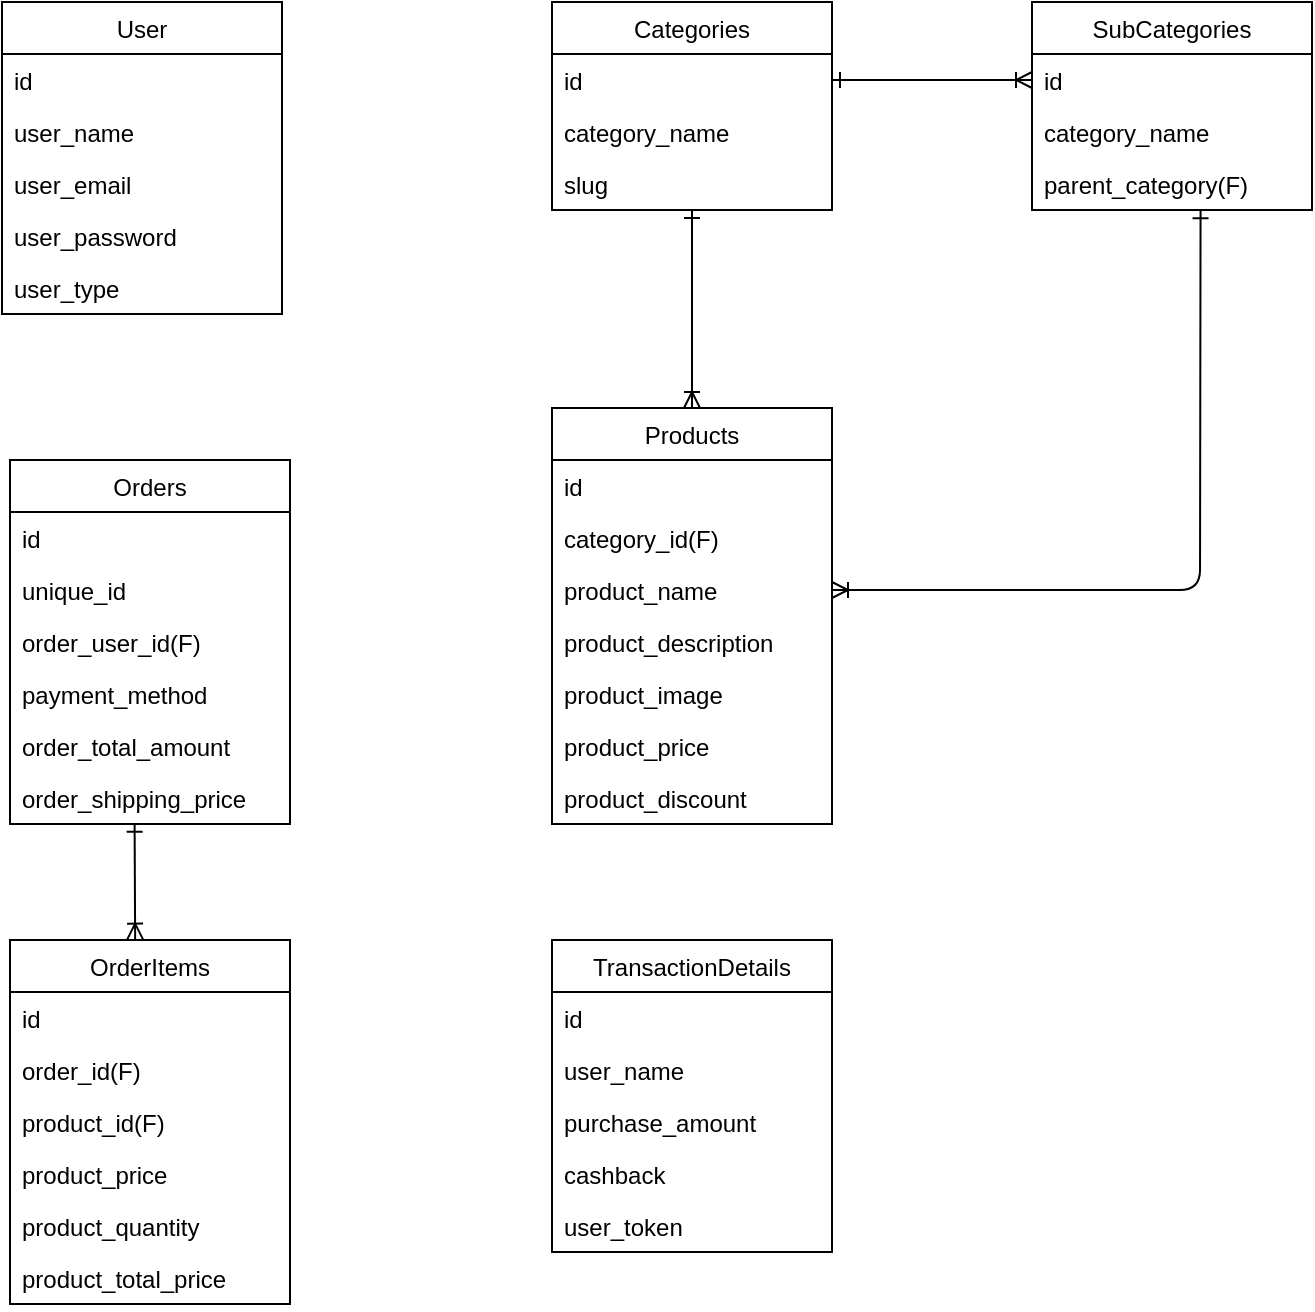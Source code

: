 <mxfile version="14.7.6" type="device"><diagram id="59VDMLB6-6pHL-xWnPIW" name="Page-1"><mxGraphModel dx="1038" dy="547" grid="0" gridSize="10" guides="1" tooltips="1" connect="1" arrows="1" fold="1" page="1" pageScale="1" pageWidth="850" pageHeight="1100" math="0" shadow="0"><root><mxCell id="0"/><mxCell id="1" parent="0"/><mxCell id="Btp8nUAuq4xUuGSdu8mD-4" value="User" style="swimlane;fontStyle=0;childLayout=stackLayout;horizontal=1;startSize=26;fillColor=none;horizontalStack=0;resizeParent=1;resizeParentMax=0;resizeLast=0;collapsible=1;marginBottom=0;" parent="1" vertex="1"><mxGeometry x="80" y="208" width="140" height="156" as="geometry"/></mxCell><mxCell id="Btp8nUAuq4xUuGSdu8mD-6" value="id&#10;" style="text;strokeColor=none;fillColor=none;align=left;verticalAlign=top;spacingLeft=4;spacingRight=4;overflow=hidden;rotatable=0;points=[[0,0.5],[1,0.5]];portConstraint=eastwest;" parent="Btp8nUAuq4xUuGSdu8mD-4" vertex="1"><mxGeometry y="26" width="140" height="26" as="geometry"/></mxCell><mxCell id="Btp8nUAuq4xUuGSdu8mD-8" value="user_name" style="text;strokeColor=none;fillColor=none;align=left;verticalAlign=top;spacingLeft=4;spacingRight=4;overflow=hidden;rotatable=0;points=[[0,0.5],[1,0.5]];portConstraint=eastwest;" parent="Btp8nUAuq4xUuGSdu8mD-4" vertex="1"><mxGeometry y="52" width="140" height="26" as="geometry"/></mxCell><mxCell id="Btp8nUAuq4xUuGSdu8mD-9" value="user_email" style="text;strokeColor=none;fillColor=none;align=left;verticalAlign=top;spacingLeft=4;spacingRight=4;overflow=hidden;rotatable=0;points=[[0,0.5],[1,0.5]];portConstraint=eastwest;" parent="Btp8nUAuq4xUuGSdu8mD-4" vertex="1"><mxGeometry y="78" width="140" height="26" as="geometry"/></mxCell><mxCell id="Btp8nUAuq4xUuGSdu8mD-10" value="user_password" style="text;strokeColor=none;fillColor=none;align=left;verticalAlign=top;spacingLeft=4;spacingRight=4;overflow=hidden;rotatable=0;points=[[0,0.5],[1,0.5]];portConstraint=eastwest;" parent="Btp8nUAuq4xUuGSdu8mD-4" vertex="1"><mxGeometry y="104" width="140" height="26" as="geometry"/></mxCell><mxCell id="Btp8nUAuq4xUuGSdu8mD-11" value="user_type" style="text;strokeColor=none;fillColor=none;align=left;verticalAlign=top;spacingLeft=4;spacingRight=4;overflow=hidden;rotatable=0;points=[[0,0.5],[1,0.5]];portConstraint=eastwest;" parent="Btp8nUAuq4xUuGSdu8mD-4" vertex="1"><mxGeometry y="130" width="140" height="26" as="geometry"/></mxCell><mxCell id="Btp8nUAuq4xUuGSdu8mD-12" value="Categories" style="swimlane;fontStyle=0;childLayout=stackLayout;horizontal=1;startSize=26;fillColor=none;horizontalStack=0;resizeParent=1;resizeParentMax=0;resizeLast=0;collapsible=1;marginBottom=0;" parent="1" vertex="1"><mxGeometry x="355" y="208" width="140" height="104" as="geometry"/></mxCell><mxCell id="Btp8nUAuq4xUuGSdu8mD-13" value="id&#10;" style="text;strokeColor=none;fillColor=none;align=left;verticalAlign=top;spacingLeft=4;spacingRight=4;overflow=hidden;rotatable=0;points=[[0,0.5],[1,0.5]];portConstraint=eastwest;" parent="Btp8nUAuq4xUuGSdu8mD-12" vertex="1"><mxGeometry y="26" width="140" height="26" as="geometry"/></mxCell><mxCell id="Btp8nUAuq4xUuGSdu8mD-14" value="category_name" style="text;strokeColor=none;fillColor=none;align=left;verticalAlign=top;spacingLeft=4;spacingRight=4;overflow=hidden;rotatable=0;points=[[0,0.5],[1,0.5]];portConstraint=eastwest;" parent="Btp8nUAuq4xUuGSdu8mD-12" vertex="1"><mxGeometry y="52" width="140" height="26" as="geometry"/></mxCell><mxCell id="Btp8nUAuq4xUuGSdu8mD-15" value="slug" style="text;strokeColor=none;fillColor=none;align=left;verticalAlign=top;spacingLeft=4;spacingRight=4;overflow=hidden;rotatable=0;points=[[0,0.5],[1,0.5]];portConstraint=eastwest;" parent="Btp8nUAuq4xUuGSdu8mD-12" vertex="1"><mxGeometry y="78" width="140" height="26" as="geometry"/></mxCell><mxCell id="Btp8nUAuq4xUuGSdu8mD-18" value="Orders" style="swimlane;fontStyle=0;childLayout=stackLayout;horizontal=1;startSize=26;fillColor=none;horizontalStack=0;resizeParent=1;resizeParentMax=0;resizeLast=0;collapsible=1;marginBottom=0;" parent="1" vertex="1"><mxGeometry x="84" y="437" width="140" height="182" as="geometry"/></mxCell><mxCell id="Btp8nUAuq4xUuGSdu8mD-19" value="id&#10;" style="text;strokeColor=none;fillColor=none;align=left;verticalAlign=top;spacingLeft=4;spacingRight=4;overflow=hidden;rotatable=0;points=[[0,0.5],[1,0.5]];portConstraint=eastwest;" parent="Btp8nUAuq4xUuGSdu8mD-18" vertex="1"><mxGeometry y="26" width="140" height="26" as="geometry"/></mxCell><mxCell id="Btp8nUAuq4xUuGSdu8mD-31" value="unique_id" style="text;strokeColor=none;fillColor=none;align=left;verticalAlign=top;spacingLeft=4;spacingRight=4;overflow=hidden;rotatable=0;points=[[0,0.5],[1,0.5]];portConstraint=eastwest;" parent="Btp8nUAuq4xUuGSdu8mD-18" vertex="1"><mxGeometry y="52" width="140" height="26" as="geometry"/></mxCell><mxCell id="Btp8nUAuq4xUuGSdu8mD-20" value="order_user_id(F)" style="text;strokeColor=none;fillColor=none;align=left;verticalAlign=top;spacingLeft=4;spacingRight=4;overflow=hidden;rotatable=0;points=[[0,0.5],[1,0.5]];portConstraint=eastwest;" parent="Btp8nUAuq4xUuGSdu8mD-18" vertex="1"><mxGeometry y="78" width="140" height="26" as="geometry"/></mxCell><mxCell id="Btp8nUAuq4xUuGSdu8mD-30" value="payment_method" style="text;strokeColor=none;fillColor=none;align=left;verticalAlign=top;spacingLeft=4;spacingRight=4;overflow=hidden;rotatable=0;points=[[0,0.5],[1,0.5]];portConstraint=eastwest;" parent="Btp8nUAuq4xUuGSdu8mD-18" vertex="1"><mxGeometry y="104" width="140" height="26" as="geometry"/></mxCell><mxCell id="Btp8nUAuq4xUuGSdu8mD-21" value="order_total_amount" style="text;strokeColor=none;fillColor=none;align=left;verticalAlign=top;spacingLeft=4;spacingRight=4;overflow=hidden;rotatable=0;points=[[0,0.5],[1,0.5]];portConstraint=eastwest;" parent="Btp8nUAuq4xUuGSdu8mD-18" vertex="1"><mxGeometry y="130" width="140" height="26" as="geometry"/></mxCell><mxCell id="Btp8nUAuq4xUuGSdu8mD-22" value="order_shipping_price" style="text;strokeColor=none;fillColor=none;align=left;verticalAlign=top;spacingLeft=4;spacingRight=4;overflow=hidden;rotatable=0;points=[[0,0.5],[1,0.5]];portConstraint=eastwest;" parent="Btp8nUAuq4xUuGSdu8mD-18" vertex="1"><mxGeometry y="156" width="140" height="26" as="geometry"/></mxCell><mxCell id="Btp8nUAuq4xUuGSdu8mD-24" value="OrderItems" style="swimlane;fontStyle=0;childLayout=stackLayout;horizontal=1;startSize=26;fillColor=none;horizontalStack=0;resizeParent=1;resizeParentMax=0;resizeLast=0;collapsible=1;marginBottom=0;" parent="1" vertex="1"><mxGeometry x="84" y="677" width="140" height="182" as="geometry"/></mxCell><mxCell id="Btp8nUAuq4xUuGSdu8mD-25" value="id&#10;" style="text;strokeColor=none;fillColor=none;align=left;verticalAlign=top;spacingLeft=4;spacingRight=4;overflow=hidden;rotatable=0;points=[[0,0.5],[1,0.5]];portConstraint=eastwest;" parent="Btp8nUAuq4xUuGSdu8mD-24" vertex="1"><mxGeometry y="26" width="140" height="26" as="geometry"/></mxCell><mxCell id="Btp8nUAuq4xUuGSdu8mD-26" value="order_id(F)" style="text;strokeColor=none;fillColor=none;align=left;verticalAlign=top;spacingLeft=4;spacingRight=4;overflow=hidden;rotatable=0;points=[[0,0.5],[1,0.5]];portConstraint=eastwest;" parent="Btp8nUAuq4xUuGSdu8mD-24" vertex="1"><mxGeometry y="52" width="140" height="26" as="geometry"/></mxCell><mxCell id="Btp8nUAuq4xUuGSdu8mD-27" value="product_id(F)" style="text;strokeColor=none;fillColor=none;align=left;verticalAlign=top;spacingLeft=4;spacingRight=4;overflow=hidden;rotatable=0;points=[[0,0.5],[1,0.5]];portConstraint=eastwest;" parent="Btp8nUAuq4xUuGSdu8mD-24" vertex="1"><mxGeometry y="78" width="140" height="26" as="geometry"/></mxCell><mxCell id="Btp8nUAuq4xUuGSdu8mD-28" value="product_price" style="text;strokeColor=none;fillColor=none;align=left;verticalAlign=top;spacingLeft=4;spacingRight=4;overflow=hidden;rotatable=0;points=[[0,0.5],[1,0.5]];portConstraint=eastwest;" parent="Btp8nUAuq4xUuGSdu8mD-24" vertex="1"><mxGeometry y="104" width="140" height="26" as="geometry"/></mxCell><mxCell id="Btp8nUAuq4xUuGSdu8mD-29" value="product_quantity" style="text;strokeColor=none;fillColor=none;align=left;verticalAlign=top;spacingLeft=4;spacingRight=4;overflow=hidden;rotatable=0;points=[[0,0.5],[1,0.5]];portConstraint=eastwest;" parent="Btp8nUAuq4xUuGSdu8mD-24" vertex="1"><mxGeometry y="130" width="140" height="26" as="geometry"/></mxCell><mxCell id="Btp8nUAuq4xUuGSdu8mD-40" value="product_total_price" style="text;strokeColor=none;fillColor=none;align=left;verticalAlign=top;spacingLeft=4;spacingRight=4;overflow=hidden;rotatable=0;points=[[0,0.5],[1,0.5]];portConstraint=eastwest;" parent="Btp8nUAuq4xUuGSdu8mD-24" vertex="1"><mxGeometry y="156" width="140" height="26" as="geometry"/></mxCell><mxCell id="Btp8nUAuq4xUuGSdu8mD-32" value="Products" style="swimlane;fontStyle=0;childLayout=stackLayout;horizontal=1;startSize=26;fillColor=none;horizontalStack=0;resizeParent=1;resizeParentMax=0;resizeLast=0;collapsible=1;marginBottom=0;" parent="1" vertex="1"><mxGeometry x="355" y="411" width="140" height="208" as="geometry"/></mxCell><mxCell id="Btp8nUAuq4xUuGSdu8mD-33" value="id" style="text;strokeColor=none;fillColor=none;align=left;verticalAlign=top;spacingLeft=4;spacingRight=4;overflow=hidden;rotatable=0;points=[[0,0.5],[1,0.5]];portConstraint=eastwest;" parent="Btp8nUAuq4xUuGSdu8mD-32" vertex="1"><mxGeometry y="26" width="140" height="26" as="geometry"/></mxCell><mxCell id="Btp8nUAuq4xUuGSdu8mD-37" value="category_id(F)" style="text;strokeColor=none;fillColor=none;align=left;verticalAlign=top;spacingLeft=4;spacingRight=4;overflow=hidden;rotatable=0;points=[[0,0.5],[1,0.5]];portConstraint=eastwest;" parent="Btp8nUAuq4xUuGSdu8mD-32" vertex="1"><mxGeometry y="52" width="140" height="26" as="geometry"/></mxCell><mxCell id="Btp8nUAuq4xUuGSdu8mD-34" value="product_name" style="text;strokeColor=none;fillColor=none;align=left;verticalAlign=top;spacingLeft=4;spacingRight=4;overflow=hidden;rotatable=0;points=[[0,0.5],[1,0.5]];portConstraint=eastwest;" parent="Btp8nUAuq4xUuGSdu8mD-32" vertex="1"><mxGeometry y="78" width="140" height="26" as="geometry"/></mxCell><mxCell id="Btp8nUAuq4xUuGSdu8mD-35" value="product_description" style="text;strokeColor=none;fillColor=none;align=left;verticalAlign=top;spacingLeft=4;spacingRight=4;overflow=hidden;rotatable=0;points=[[0,0.5],[1,0.5]];portConstraint=eastwest;" parent="Btp8nUAuq4xUuGSdu8mD-32" vertex="1"><mxGeometry y="104" width="140" height="26" as="geometry"/></mxCell><mxCell id="Btp8nUAuq4xUuGSdu8mD-36" value="product_image" style="text;strokeColor=none;fillColor=none;align=left;verticalAlign=top;spacingLeft=4;spacingRight=4;overflow=hidden;rotatable=0;points=[[0,0.5],[1,0.5]];portConstraint=eastwest;" parent="Btp8nUAuq4xUuGSdu8mD-32" vertex="1"><mxGeometry y="130" width="140" height="26" as="geometry"/></mxCell><mxCell id="Btp8nUAuq4xUuGSdu8mD-39" value="product_price" style="text;strokeColor=none;fillColor=none;align=left;verticalAlign=top;spacingLeft=4;spacingRight=4;overflow=hidden;rotatable=0;points=[[0,0.5],[1,0.5]];portConstraint=eastwest;" parent="Btp8nUAuq4xUuGSdu8mD-32" vertex="1"><mxGeometry y="156" width="140" height="26" as="geometry"/></mxCell><mxCell id="Btp8nUAuq4xUuGSdu8mD-38" value="product_discount" style="text;strokeColor=none;fillColor=none;align=left;verticalAlign=top;spacingLeft=4;spacingRight=4;overflow=hidden;rotatable=0;points=[[0,0.5],[1,0.5]];portConstraint=eastwest;" parent="Btp8nUAuq4xUuGSdu8mD-32" vertex="1"><mxGeometry y="182" width="140" height="26" as="geometry"/></mxCell><mxCell id="Btp8nUAuq4xUuGSdu8mD-41" value="SubCategories" style="swimlane;fontStyle=0;childLayout=stackLayout;horizontal=1;startSize=26;fillColor=none;horizontalStack=0;resizeParent=1;resizeParentMax=0;resizeLast=0;collapsible=1;marginBottom=0;" parent="1" vertex="1"><mxGeometry x="595" y="208" width="140" height="104" as="geometry"/></mxCell><mxCell id="Btp8nUAuq4xUuGSdu8mD-42" value="id&#10;" style="text;strokeColor=none;fillColor=none;align=left;verticalAlign=top;spacingLeft=4;spacingRight=4;overflow=hidden;rotatable=0;points=[[0,0.5],[1,0.5]];portConstraint=eastwest;" parent="Btp8nUAuq4xUuGSdu8mD-41" vertex="1"><mxGeometry y="26" width="140" height="26" as="geometry"/></mxCell><mxCell id="Btp8nUAuq4xUuGSdu8mD-43" value="category_name" style="text;strokeColor=none;fillColor=none;align=left;verticalAlign=top;spacingLeft=4;spacingRight=4;overflow=hidden;rotatable=0;points=[[0,0.5],[1,0.5]];portConstraint=eastwest;" parent="Btp8nUAuq4xUuGSdu8mD-41" vertex="1"><mxGeometry y="52" width="140" height="26" as="geometry"/></mxCell><mxCell id="Btp8nUAuq4xUuGSdu8mD-44" value="parent_category(F)" style="text;strokeColor=none;fillColor=none;align=left;verticalAlign=top;spacingLeft=4;spacingRight=4;overflow=hidden;rotatable=0;points=[[0,0.5],[1,0.5]];portConstraint=eastwest;" parent="Btp8nUAuq4xUuGSdu8mD-41" vertex="1"><mxGeometry y="78" width="140" height="26" as="geometry"/></mxCell><mxCell id="Btp8nUAuq4xUuGSdu8mD-47" value="" style="fontSize=12;html=1;endArrow=ERoneToMany;entryX=0;entryY=0.5;entryDx=0;entryDy=0;exitX=1;exitY=0.5;exitDx=0;exitDy=0;startArrow=ERone;startFill=0;" parent="1" source="Btp8nUAuq4xUuGSdu8mD-13" target="Btp8nUAuq4xUuGSdu8mD-42" edge="1"><mxGeometry width="100" height="100" relative="1" as="geometry"><mxPoint x="374" y="432" as="sourcePoint"/><mxPoint x="474" y="332" as="targetPoint"/></mxGeometry></mxCell><mxCell id="Btp8nUAuq4xUuGSdu8mD-48" value="" style="fontSize=12;html=1;endArrow=ERoneToMany;entryX=0.5;entryY=0;entryDx=0;entryDy=0;startArrow=ERone;startFill=0;" parent="1" source="Btp8nUAuq4xUuGSdu8mD-15" target="Btp8nUAuq4xUuGSdu8mD-32" edge="1"><mxGeometry width="100" height="100" relative="1" as="geometry"><mxPoint x="505" y="257" as="sourcePoint"/><mxPoint x="605" y="257" as="targetPoint"/></mxGeometry></mxCell><mxCell id="Btp8nUAuq4xUuGSdu8mD-57" value="TransactionDetails" style="swimlane;fontStyle=0;childLayout=stackLayout;horizontal=1;startSize=26;fillColor=none;horizontalStack=0;resizeParent=1;resizeParentMax=0;resizeLast=0;collapsible=1;marginBottom=0;" parent="1" vertex="1"><mxGeometry x="355" y="677" width="140" height="156" as="geometry"/></mxCell><mxCell id="Btp8nUAuq4xUuGSdu8mD-58" value="id" style="text;strokeColor=none;fillColor=none;align=left;verticalAlign=top;spacingLeft=4;spacingRight=4;overflow=hidden;rotatable=0;points=[[0,0.5],[1,0.5]];portConstraint=eastwest;" parent="Btp8nUAuq4xUuGSdu8mD-57" vertex="1"><mxGeometry y="26" width="140" height="26" as="geometry"/></mxCell><mxCell id="Btp8nUAuq4xUuGSdu8mD-59" value="user_name" style="text;strokeColor=none;fillColor=none;align=left;verticalAlign=top;spacingLeft=4;spacingRight=4;overflow=hidden;rotatable=0;points=[[0,0.5],[1,0.5]];portConstraint=eastwest;" parent="Btp8nUAuq4xUuGSdu8mD-57" vertex="1"><mxGeometry y="52" width="140" height="26" as="geometry"/></mxCell><mxCell id="Btp8nUAuq4xUuGSdu8mD-60" value="purchase_amount" style="text;strokeColor=none;fillColor=none;align=left;verticalAlign=top;spacingLeft=4;spacingRight=4;overflow=hidden;rotatable=0;points=[[0,0.5],[1,0.5]];portConstraint=eastwest;" parent="Btp8nUAuq4xUuGSdu8mD-57" vertex="1"><mxGeometry y="78" width="140" height="26" as="geometry"/></mxCell><mxCell id="Btp8nUAuq4xUuGSdu8mD-61" value="cashback" style="text;strokeColor=none;fillColor=none;align=left;verticalAlign=top;spacingLeft=4;spacingRight=4;overflow=hidden;rotatable=0;points=[[0,0.5],[1,0.5]];portConstraint=eastwest;" parent="Btp8nUAuq4xUuGSdu8mD-57" vertex="1"><mxGeometry y="104" width="140" height="26" as="geometry"/></mxCell><mxCell id="Btp8nUAuq4xUuGSdu8mD-62" value="user_token" style="text;strokeColor=none;fillColor=none;align=left;verticalAlign=top;spacingLeft=4;spacingRight=4;overflow=hidden;rotatable=0;points=[[0,0.5],[1,0.5]];portConstraint=eastwest;" parent="Btp8nUAuq4xUuGSdu8mD-57" vertex="1"><mxGeometry y="130" width="140" height="26" as="geometry"/></mxCell><mxCell id="Btp8nUAuq4xUuGSdu8mD-63" value="" style="fontSize=12;html=1;endArrow=ERoneToMany;entryX=0.447;entryY=-0.001;entryDx=0;entryDy=0;startArrow=ERone;startFill=0;exitX=0.445;exitY=0.996;exitDx=0;exitDy=0;exitPerimeter=0;entryPerimeter=0;" parent="1" source="Btp8nUAuq4xUuGSdu8mD-22" target="Btp8nUAuq4xUuGSdu8mD-24" edge="1"><mxGeometry width="100" height="100" relative="1" as="geometry"><mxPoint x="435" y="322" as="sourcePoint"/><mxPoint x="435" y="421" as="targetPoint"/></mxGeometry></mxCell><mxCell id="Btp8nUAuq4xUuGSdu8mD-64" value="" style="fontSize=12;html=1;endArrow=ERoneToMany;entryX=1;entryY=0.5;entryDx=0;entryDy=0;startArrow=ERone;startFill=0;exitX=0.602;exitY=1.005;exitDx=0;exitDy=0;exitPerimeter=0;" parent="1" source="Btp8nUAuq4xUuGSdu8mD-44" edge="1"><mxGeometry width="100" height="100" relative="1" as="geometry"><mxPoint x="435" y="322" as="sourcePoint"/><mxPoint x="495" y="502" as="targetPoint"/><Array as="points"><mxPoint x="679" y="502"/></Array></mxGeometry></mxCell></root></mxGraphModel></diagram></mxfile>